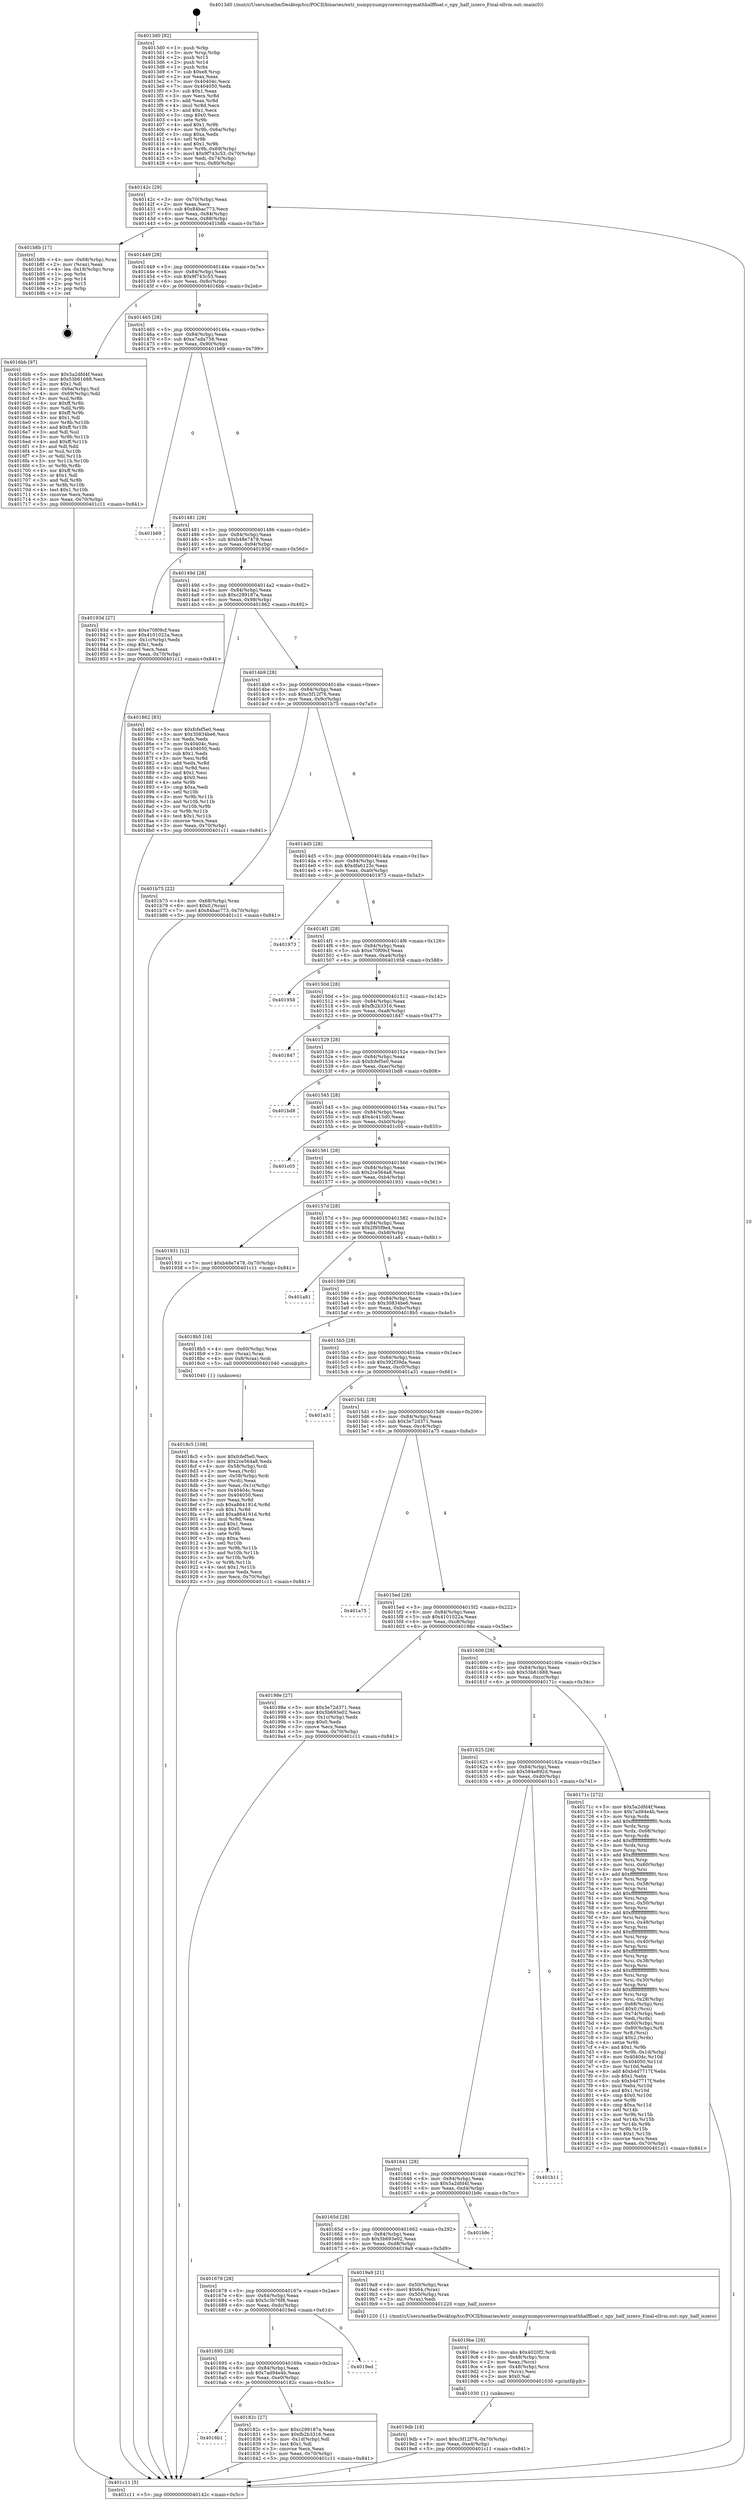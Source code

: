 digraph "0x4013d0" {
  label = "0x4013d0 (/mnt/c/Users/mathe/Desktop/tcc/POCII/binaries/extr_numpynumpycoresrcnpymathhalffloat.c_npy_half_iszero_Final-ollvm.out::main(0))"
  labelloc = "t"
  node[shape=record]

  Entry [label="",width=0.3,height=0.3,shape=circle,fillcolor=black,style=filled]
  "0x40142c" [label="{
     0x40142c [29]\l
     | [instrs]\l
     &nbsp;&nbsp;0x40142c \<+3\>: mov -0x70(%rbp),%eax\l
     &nbsp;&nbsp;0x40142f \<+2\>: mov %eax,%ecx\l
     &nbsp;&nbsp;0x401431 \<+6\>: sub $0x84bac773,%ecx\l
     &nbsp;&nbsp;0x401437 \<+6\>: mov %eax,-0x84(%rbp)\l
     &nbsp;&nbsp;0x40143d \<+6\>: mov %ecx,-0x88(%rbp)\l
     &nbsp;&nbsp;0x401443 \<+6\>: je 0000000000401b8b \<main+0x7bb\>\l
  }"]
  "0x401b8b" [label="{
     0x401b8b [17]\l
     | [instrs]\l
     &nbsp;&nbsp;0x401b8b \<+4\>: mov -0x68(%rbp),%rax\l
     &nbsp;&nbsp;0x401b8f \<+2\>: mov (%rax),%eax\l
     &nbsp;&nbsp;0x401b91 \<+4\>: lea -0x18(%rbp),%rsp\l
     &nbsp;&nbsp;0x401b95 \<+1\>: pop %rbx\l
     &nbsp;&nbsp;0x401b96 \<+2\>: pop %r14\l
     &nbsp;&nbsp;0x401b98 \<+2\>: pop %r15\l
     &nbsp;&nbsp;0x401b9a \<+1\>: pop %rbp\l
     &nbsp;&nbsp;0x401b9b \<+1\>: ret\l
  }"]
  "0x401449" [label="{
     0x401449 [28]\l
     | [instrs]\l
     &nbsp;&nbsp;0x401449 \<+5\>: jmp 000000000040144e \<main+0x7e\>\l
     &nbsp;&nbsp;0x40144e \<+6\>: mov -0x84(%rbp),%eax\l
     &nbsp;&nbsp;0x401454 \<+5\>: sub $0x9f743c53,%eax\l
     &nbsp;&nbsp;0x401459 \<+6\>: mov %eax,-0x8c(%rbp)\l
     &nbsp;&nbsp;0x40145f \<+6\>: je 00000000004016bb \<main+0x2eb\>\l
  }"]
  Exit [label="",width=0.3,height=0.3,shape=circle,fillcolor=black,style=filled,peripheries=2]
  "0x4016bb" [label="{
     0x4016bb [97]\l
     | [instrs]\l
     &nbsp;&nbsp;0x4016bb \<+5\>: mov $0x5a2dfd4f,%eax\l
     &nbsp;&nbsp;0x4016c0 \<+5\>: mov $0x53b61688,%ecx\l
     &nbsp;&nbsp;0x4016c5 \<+2\>: mov $0x1,%dl\l
     &nbsp;&nbsp;0x4016c7 \<+4\>: mov -0x6a(%rbp),%sil\l
     &nbsp;&nbsp;0x4016cb \<+4\>: mov -0x69(%rbp),%dil\l
     &nbsp;&nbsp;0x4016cf \<+3\>: mov %sil,%r8b\l
     &nbsp;&nbsp;0x4016d2 \<+4\>: xor $0xff,%r8b\l
     &nbsp;&nbsp;0x4016d6 \<+3\>: mov %dil,%r9b\l
     &nbsp;&nbsp;0x4016d9 \<+4\>: xor $0xff,%r9b\l
     &nbsp;&nbsp;0x4016dd \<+3\>: xor $0x1,%dl\l
     &nbsp;&nbsp;0x4016e0 \<+3\>: mov %r8b,%r10b\l
     &nbsp;&nbsp;0x4016e3 \<+4\>: and $0xff,%r10b\l
     &nbsp;&nbsp;0x4016e7 \<+3\>: and %dl,%sil\l
     &nbsp;&nbsp;0x4016ea \<+3\>: mov %r9b,%r11b\l
     &nbsp;&nbsp;0x4016ed \<+4\>: and $0xff,%r11b\l
     &nbsp;&nbsp;0x4016f1 \<+3\>: and %dl,%dil\l
     &nbsp;&nbsp;0x4016f4 \<+3\>: or %sil,%r10b\l
     &nbsp;&nbsp;0x4016f7 \<+3\>: or %dil,%r11b\l
     &nbsp;&nbsp;0x4016fa \<+3\>: xor %r11b,%r10b\l
     &nbsp;&nbsp;0x4016fd \<+3\>: or %r9b,%r8b\l
     &nbsp;&nbsp;0x401700 \<+4\>: xor $0xff,%r8b\l
     &nbsp;&nbsp;0x401704 \<+3\>: or $0x1,%dl\l
     &nbsp;&nbsp;0x401707 \<+3\>: and %dl,%r8b\l
     &nbsp;&nbsp;0x40170a \<+3\>: or %r8b,%r10b\l
     &nbsp;&nbsp;0x40170d \<+4\>: test $0x1,%r10b\l
     &nbsp;&nbsp;0x401711 \<+3\>: cmovne %ecx,%eax\l
     &nbsp;&nbsp;0x401714 \<+3\>: mov %eax,-0x70(%rbp)\l
     &nbsp;&nbsp;0x401717 \<+5\>: jmp 0000000000401c11 \<main+0x841\>\l
  }"]
  "0x401465" [label="{
     0x401465 [28]\l
     | [instrs]\l
     &nbsp;&nbsp;0x401465 \<+5\>: jmp 000000000040146a \<main+0x9a\>\l
     &nbsp;&nbsp;0x40146a \<+6\>: mov -0x84(%rbp),%eax\l
     &nbsp;&nbsp;0x401470 \<+5\>: sub $0xa7ada738,%eax\l
     &nbsp;&nbsp;0x401475 \<+6\>: mov %eax,-0x90(%rbp)\l
     &nbsp;&nbsp;0x40147b \<+6\>: je 0000000000401b69 \<main+0x799\>\l
  }"]
  "0x401c11" [label="{
     0x401c11 [5]\l
     | [instrs]\l
     &nbsp;&nbsp;0x401c11 \<+5\>: jmp 000000000040142c \<main+0x5c\>\l
  }"]
  "0x4013d0" [label="{
     0x4013d0 [92]\l
     | [instrs]\l
     &nbsp;&nbsp;0x4013d0 \<+1\>: push %rbp\l
     &nbsp;&nbsp;0x4013d1 \<+3\>: mov %rsp,%rbp\l
     &nbsp;&nbsp;0x4013d4 \<+2\>: push %r15\l
     &nbsp;&nbsp;0x4013d6 \<+2\>: push %r14\l
     &nbsp;&nbsp;0x4013d8 \<+1\>: push %rbx\l
     &nbsp;&nbsp;0x4013d9 \<+7\>: sub $0xe8,%rsp\l
     &nbsp;&nbsp;0x4013e0 \<+2\>: xor %eax,%eax\l
     &nbsp;&nbsp;0x4013e2 \<+7\>: mov 0x40404c,%ecx\l
     &nbsp;&nbsp;0x4013e9 \<+7\>: mov 0x404050,%edx\l
     &nbsp;&nbsp;0x4013f0 \<+3\>: sub $0x1,%eax\l
     &nbsp;&nbsp;0x4013f3 \<+3\>: mov %ecx,%r8d\l
     &nbsp;&nbsp;0x4013f6 \<+3\>: add %eax,%r8d\l
     &nbsp;&nbsp;0x4013f9 \<+4\>: imul %r8d,%ecx\l
     &nbsp;&nbsp;0x4013fd \<+3\>: and $0x1,%ecx\l
     &nbsp;&nbsp;0x401400 \<+3\>: cmp $0x0,%ecx\l
     &nbsp;&nbsp;0x401403 \<+4\>: sete %r9b\l
     &nbsp;&nbsp;0x401407 \<+4\>: and $0x1,%r9b\l
     &nbsp;&nbsp;0x40140b \<+4\>: mov %r9b,-0x6a(%rbp)\l
     &nbsp;&nbsp;0x40140f \<+3\>: cmp $0xa,%edx\l
     &nbsp;&nbsp;0x401412 \<+4\>: setl %r9b\l
     &nbsp;&nbsp;0x401416 \<+4\>: and $0x1,%r9b\l
     &nbsp;&nbsp;0x40141a \<+4\>: mov %r9b,-0x69(%rbp)\l
     &nbsp;&nbsp;0x40141e \<+7\>: movl $0x9f743c53,-0x70(%rbp)\l
     &nbsp;&nbsp;0x401425 \<+3\>: mov %edi,-0x74(%rbp)\l
     &nbsp;&nbsp;0x401428 \<+4\>: mov %rsi,-0x80(%rbp)\l
  }"]
  "0x4019db" [label="{
     0x4019db [18]\l
     | [instrs]\l
     &nbsp;&nbsp;0x4019db \<+7\>: movl $0xc5f12f76,-0x70(%rbp)\l
     &nbsp;&nbsp;0x4019e2 \<+6\>: mov %eax,-0xe4(%rbp)\l
     &nbsp;&nbsp;0x4019e8 \<+5\>: jmp 0000000000401c11 \<main+0x841\>\l
  }"]
  "0x401b69" [label="{
     0x401b69\l
  }", style=dashed]
  "0x401481" [label="{
     0x401481 [28]\l
     | [instrs]\l
     &nbsp;&nbsp;0x401481 \<+5\>: jmp 0000000000401486 \<main+0xb6\>\l
     &nbsp;&nbsp;0x401486 \<+6\>: mov -0x84(%rbp),%eax\l
     &nbsp;&nbsp;0x40148c \<+5\>: sub $0xb48e7478,%eax\l
     &nbsp;&nbsp;0x401491 \<+6\>: mov %eax,-0x94(%rbp)\l
     &nbsp;&nbsp;0x401497 \<+6\>: je 000000000040193d \<main+0x56d\>\l
  }"]
  "0x4019be" [label="{
     0x4019be [29]\l
     | [instrs]\l
     &nbsp;&nbsp;0x4019be \<+10\>: movabs $0x4020f2,%rdi\l
     &nbsp;&nbsp;0x4019c8 \<+4\>: mov -0x48(%rbp),%rcx\l
     &nbsp;&nbsp;0x4019cc \<+2\>: mov %eax,(%rcx)\l
     &nbsp;&nbsp;0x4019ce \<+4\>: mov -0x48(%rbp),%rcx\l
     &nbsp;&nbsp;0x4019d2 \<+2\>: mov (%rcx),%esi\l
     &nbsp;&nbsp;0x4019d4 \<+2\>: mov $0x0,%al\l
     &nbsp;&nbsp;0x4019d6 \<+5\>: call 0000000000401030 \<printf@plt\>\l
     | [calls]\l
     &nbsp;&nbsp;0x401030 \{1\} (unknown)\l
  }"]
  "0x40193d" [label="{
     0x40193d [27]\l
     | [instrs]\l
     &nbsp;&nbsp;0x40193d \<+5\>: mov $0xe70f09cf,%eax\l
     &nbsp;&nbsp;0x401942 \<+5\>: mov $0x4101022a,%ecx\l
     &nbsp;&nbsp;0x401947 \<+3\>: mov -0x1c(%rbp),%edx\l
     &nbsp;&nbsp;0x40194a \<+3\>: cmp $0x1,%edx\l
     &nbsp;&nbsp;0x40194d \<+3\>: cmovl %ecx,%eax\l
     &nbsp;&nbsp;0x401950 \<+3\>: mov %eax,-0x70(%rbp)\l
     &nbsp;&nbsp;0x401953 \<+5\>: jmp 0000000000401c11 \<main+0x841\>\l
  }"]
  "0x40149d" [label="{
     0x40149d [28]\l
     | [instrs]\l
     &nbsp;&nbsp;0x40149d \<+5\>: jmp 00000000004014a2 \<main+0xd2\>\l
     &nbsp;&nbsp;0x4014a2 \<+6\>: mov -0x84(%rbp),%eax\l
     &nbsp;&nbsp;0x4014a8 \<+5\>: sub $0xc299187a,%eax\l
     &nbsp;&nbsp;0x4014ad \<+6\>: mov %eax,-0x98(%rbp)\l
     &nbsp;&nbsp;0x4014b3 \<+6\>: je 0000000000401862 \<main+0x492\>\l
  }"]
  "0x4018c5" [label="{
     0x4018c5 [108]\l
     | [instrs]\l
     &nbsp;&nbsp;0x4018c5 \<+5\>: mov $0xfcfef5e0,%ecx\l
     &nbsp;&nbsp;0x4018ca \<+5\>: mov $0x2ce564a8,%edx\l
     &nbsp;&nbsp;0x4018cf \<+4\>: mov -0x58(%rbp),%rdi\l
     &nbsp;&nbsp;0x4018d3 \<+2\>: mov %eax,(%rdi)\l
     &nbsp;&nbsp;0x4018d5 \<+4\>: mov -0x58(%rbp),%rdi\l
     &nbsp;&nbsp;0x4018d9 \<+2\>: mov (%rdi),%eax\l
     &nbsp;&nbsp;0x4018db \<+3\>: mov %eax,-0x1c(%rbp)\l
     &nbsp;&nbsp;0x4018de \<+7\>: mov 0x40404c,%eax\l
     &nbsp;&nbsp;0x4018e5 \<+7\>: mov 0x404050,%esi\l
     &nbsp;&nbsp;0x4018ec \<+3\>: mov %eax,%r8d\l
     &nbsp;&nbsp;0x4018ef \<+7\>: sub $0xa864191d,%r8d\l
     &nbsp;&nbsp;0x4018f6 \<+4\>: sub $0x1,%r8d\l
     &nbsp;&nbsp;0x4018fa \<+7\>: add $0xa864191d,%r8d\l
     &nbsp;&nbsp;0x401901 \<+4\>: imul %r8d,%eax\l
     &nbsp;&nbsp;0x401905 \<+3\>: and $0x1,%eax\l
     &nbsp;&nbsp;0x401908 \<+3\>: cmp $0x0,%eax\l
     &nbsp;&nbsp;0x40190b \<+4\>: sete %r9b\l
     &nbsp;&nbsp;0x40190f \<+3\>: cmp $0xa,%esi\l
     &nbsp;&nbsp;0x401912 \<+4\>: setl %r10b\l
     &nbsp;&nbsp;0x401916 \<+3\>: mov %r9b,%r11b\l
     &nbsp;&nbsp;0x401919 \<+3\>: and %r10b,%r11b\l
     &nbsp;&nbsp;0x40191c \<+3\>: xor %r10b,%r9b\l
     &nbsp;&nbsp;0x40191f \<+3\>: or %r9b,%r11b\l
     &nbsp;&nbsp;0x401922 \<+4\>: test $0x1,%r11b\l
     &nbsp;&nbsp;0x401926 \<+3\>: cmovne %edx,%ecx\l
     &nbsp;&nbsp;0x401929 \<+3\>: mov %ecx,-0x70(%rbp)\l
     &nbsp;&nbsp;0x40192c \<+5\>: jmp 0000000000401c11 \<main+0x841\>\l
  }"]
  "0x401862" [label="{
     0x401862 [83]\l
     | [instrs]\l
     &nbsp;&nbsp;0x401862 \<+5\>: mov $0xfcfef5e0,%eax\l
     &nbsp;&nbsp;0x401867 \<+5\>: mov $0x30834be6,%ecx\l
     &nbsp;&nbsp;0x40186c \<+2\>: xor %edx,%edx\l
     &nbsp;&nbsp;0x40186e \<+7\>: mov 0x40404c,%esi\l
     &nbsp;&nbsp;0x401875 \<+7\>: mov 0x404050,%edi\l
     &nbsp;&nbsp;0x40187c \<+3\>: sub $0x1,%edx\l
     &nbsp;&nbsp;0x40187f \<+3\>: mov %esi,%r8d\l
     &nbsp;&nbsp;0x401882 \<+3\>: add %edx,%r8d\l
     &nbsp;&nbsp;0x401885 \<+4\>: imul %r8d,%esi\l
     &nbsp;&nbsp;0x401889 \<+3\>: and $0x1,%esi\l
     &nbsp;&nbsp;0x40188c \<+3\>: cmp $0x0,%esi\l
     &nbsp;&nbsp;0x40188f \<+4\>: sete %r9b\l
     &nbsp;&nbsp;0x401893 \<+3\>: cmp $0xa,%edi\l
     &nbsp;&nbsp;0x401896 \<+4\>: setl %r10b\l
     &nbsp;&nbsp;0x40189a \<+3\>: mov %r9b,%r11b\l
     &nbsp;&nbsp;0x40189d \<+3\>: and %r10b,%r11b\l
     &nbsp;&nbsp;0x4018a0 \<+3\>: xor %r10b,%r9b\l
     &nbsp;&nbsp;0x4018a3 \<+3\>: or %r9b,%r11b\l
     &nbsp;&nbsp;0x4018a6 \<+4\>: test $0x1,%r11b\l
     &nbsp;&nbsp;0x4018aa \<+3\>: cmovne %ecx,%eax\l
     &nbsp;&nbsp;0x4018ad \<+3\>: mov %eax,-0x70(%rbp)\l
     &nbsp;&nbsp;0x4018b0 \<+5\>: jmp 0000000000401c11 \<main+0x841\>\l
  }"]
  "0x4014b9" [label="{
     0x4014b9 [28]\l
     | [instrs]\l
     &nbsp;&nbsp;0x4014b9 \<+5\>: jmp 00000000004014be \<main+0xee\>\l
     &nbsp;&nbsp;0x4014be \<+6\>: mov -0x84(%rbp),%eax\l
     &nbsp;&nbsp;0x4014c4 \<+5\>: sub $0xc5f12f76,%eax\l
     &nbsp;&nbsp;0x4014c9 \<+6\>: mov %eax,-0x9c(%rbp)\l
     &nbsp;&nbsp;0x4014cf \<+6\>: je 0000000000401b75 \<main+0x7a5\>\l
  }"]
  "0x4016b1" [label="{
     0x4016b1\l
  }", style=dashed]
  "0x401b75" [label="{
     0x401b75 [22]\l
     | [instrs]\l
     &nbsp;&nbsp;0x401b75 \<+4\>: mov -0x68(%rbp),%rax\l
     &nbsp;&nbsp;0x401b79 \<+6\>: movl $0x0,(%rax)\l
     &nbsp;&nbsp;0x401b7f \<+7\>: movl $0x84bac773,-0x70(%rbp)\l
     &nbsp;&nbsp;0x401b86 \<+5\>: jmp 0000000000401c11 \<main+0x841\>\l
  }"]
  "0x4014d5" [label="{
     0x4014d5 [28]\l
     | [instrs]\l
     &nbsp;&nbsp;0x4014d5 \<+5\>: jmp 00000000004014da \<main+0x10a\>\l
     &nbsp;&nbsp;0x4014da \<+6\>: mov -0x84(%rbp),%eax\l
     &nbsp;&nbsp;0x4014e0 \<+5\>: sub $0xdfa6123c,%eax\l
     &nbsp;&nbsp;0x4014e5 \<+6\>: mov %eax,-0xa0(%rbp)\l
     &nbsp;&nbsp;0x4014eb \<+6\>: je 0000000000401973 \<main+0x5a3\>\l
  }"]
  "0x40182c" [label="{
     0x40182c [27]\l
     | [instrs]\l
     &nbsp;&nbsp;0x40182c \<+5\>: mov $0xc299187a,%eax\l
     &nbsp;&nbsp;0x401831 \<+5\>: mov $0xfb2b3316,%ecx\l
     &nbsp;&nbsp;0x401836 \<+3\>: mov -0x1d(%rbp),%dl\l
     &nbsp;&nbsp;0x401839 \<+3\>: test $0x1,%dl\l
     &nbsp;&nbsp;0x40183c \<+3\>: cmovne %ecx,%eax\l
     &nbsp;&nbsp;0x40183f \<+3\>: mov %eax,-0x70(%rbp)\l
     &nbsp;&nbsp;0x401842 \<+5\>: jmp 0000000000401c11 \<main+0x841\>\l
  }"]
  "0x401973" [label="{
     0x401973\l
  }", style=dashed]
  "0x4014f1" [label="{
     0x4014f1 [28]\l
     | [instrs]\l
     &nbsp;&nbsp;0x4014f1 \<+5\>: jmp 00000000004014f6 \<main+0x126\>\l
     &nbsp;&nbsp;0x4014f6 \<+6\>: mov -0x84(%rbp),%eax\l
     &nbsp;&nbsp;0x4014fc \<+5\>: sub $0xe70f09cf,%eax\l
     &nbsp;&nbsp;0x401501 \<+6\>: mov %eax,-0xa4(%rbp)\l
     &nbsp;&nbsp;0x401507 \<+6\>: je 0000000000401958 \<main+0x588\>\l
  }"]
  "0x401695" [label="{
     0x401695 [28]\l
     | [instrs]\l
     &nbsp;&nbsp;0x401695 \<+5\>: jmp 000000000040169a \<main+0x2ca\>\l
     &nbsp;&nbsp;0x40169a \<+6\>: mov -0x84(%rbp),%eax\l
     &nbsp;&nbsp;0x4016a0 \<+5\>: sub $0x7ad94e4b,%eax\l
     &nbsp;&nbsp;0x4016a5 \<+6\>: mov %eax,-0xe0(%rbp)\l
     &nbsp;&nbsp;0x4016ab \<+6\>: je 000000000040182c \<main+0x45c\>\l
  }"]
  "0x401958" [label="{
     0x401958\l
  }", style=dashed]
  "0x40150d" [label="{
     0x40150d [28]\l
     | [instrs]\l
     &nbsp;&nbsp;0x40150d \<+5\>: jmp 0000000000401512 \<main+0x142\>\l
     &nbsp;&nbsp;0x401512 \<+6\>: mov -0x84(%rbp),%eax\l
     &nbsp;&nbsp;0x401518 \<+5\>: sub $0xfb2b3316,%eax\l
     &nbsp;&nbsp;0x40151d \<+6\>: mov %eax,-0xa8(%rbp)\l
     &nbsp;&nbsp;0x401523 \<+6\>: je 0000000000401847 \<main+0x477\>\l
  }"]
  "0x4019ed" [label="{
     0x4019ed\l
  }", style=dashed]
  "0x401847" [label="{
     0x401847\l
  }", style=dashed]
  "0x401529" [label="{
     0x401529 [28]\l
     | [instrs]\l
     &nbsp;&nbsp;0x401529 \<+5\>: jmp 000000000040152e \<main+0x15e\>\l
     &nbsp;&nbsp;0x40152e \<+6\>: mov -0x84(%rbp),%eax\l
     &nbsp;&nbsp;0x401534 \<+5\>: sub $0xfcfef5e0,%eax\l
     &nbsp;&nbsp;0x401539 \<+6\>: mov %eax,-0xac(%rbp)\l
     &nbsp;&nbsp;0x40153f \<+6\>: je 0000000000401bd8 \<main+0x808\>\l
  }"]
  "0x401679" [label="{
     0x401679 [28]\l
     | [instrs]\l
     &nbsp;&nbsp;0x401679 \<+5\>: jmp 000000000040167e \<main+0x2ae\>\l
     &nbsp;&nbsp;0x40167e \<+6\>: mov -0x84(%rbp),%eax\l
     &nbsp;&nbsp;0x401684 \<+5\>: sub $0x5c3b76f8,%eax\l
     &nbsp;&nbsp;0x401689 \<+6\>: mov %eax,-0xdc(%rbp)\l
     &nbsp;&nbsp;0x40168f \<+6\>: je 00000000004019ed \<main+0x61d\>\l
  }"]
  "0x401bd8" [label="{
     0x401bd8\l
  }", style=dashed]
  "0x401545" [label="{
     0x401545 [28]\l
     | [instrs]\l
     &nbsp;&nbsp;0x401545 \<+5\>: jmp 000000000040154a \<main+0x17a\>\l
     &nbsp;&nbsp;0x40154a \<+6\>: mov -0x84(%rbp),%eax\l
     &nbsp;&nbsp;0x401550 \<+5\>: sub $0x4c415d0,%eax\l
     &nbsp;&nbsp;0x401555 \<+6\>: mov %eax,-0xb0(%rbp)\l
     &nbsp;&nbsp;0x40155b \<+6\>: je 0000000000401c05 \<main+0x835\>\l
  }"]
  "0x4019a9" [label="{
     0x4019a9 [21]\l
     | [instrs]\l
     &nbsp;&nbsp;0x4019a9 \<+4\>: mov -0x50(%rbp),%rax\l
     &nbsp;&nbsp;0x4019ad \<+6\>: movl $0x64,(%rax)\l
     &nbsp;&nbsp;0x4019b3 \<+4\>: mov -0x50(%rbp),%rax\l
     &nbsp;&nbsp;0x4019b7 \<+2\>: mov (%rax),%edi\l
     &nbsp;&nbsp;0x4019b9 \<+5\>: call 0000000000401220 \<npy_half_iszero\>\l
     | [calls]\l
     &nbsp;&nbsp;0x401220 \{1\} (/mnt/c/Users/mathe/Desktop/tcc/POCII/binaries/extr_numpynumpycoresrcnpymathhalffloat.c_npy_half_iszero_Final-ollvm.out::npy_half_iszero)\l
  }"]
  "0x401c05" [label="{
     0x401c05\l
  }", style=dashed]
  "0x401561" [label="{
     0x401561 [28]\l
     | [instrs]\l
     &nbsp;&nbsp;0x401561 \<+5\>: jmp 0000000000401566 \<main+0x196\>\l
     &nbsp;&nbsp;0x401566 \<+6\>: mov -0x84(%rbp),%eax\l
     &nbsp;&nbsp;0x40156c \<+5\>: sub $0x2ce564a8,%eax\l
     &nbsp;&nbsp;0x401571 \<+6\>: mov %eax,-0xb4(%rbp)\l
     &nbsp;&nbsp;0x401577 \<+6\>: je 0000000000401931 \<main+0x561\>\l
  }"]
  "0x40165d" [label="{
     0x40165d [28]\l
     | [instrs]\l
     &nbsp;&nbsp;0x40165d \<+5\>: jmp 0000000000401662 \<main+0x292\>\l
     &nbsp;&nbsp;0x401662 \<+6\>: mov -0x84(%rbp),%eax\l
     &nbsp;&nbsp;0x401668 \<+5\>: sub $0x5b693e02,%eax\l
     &nbsp;&nbsp;0x40166d \<+6\>: mov %eax,-0xd8(%rbp)\l
     &nbsp;&nbsp;0x401673 \<+6\>: je 00000000004019a9 \<main+0x5d9\>\l
  }"]
  "0x401931" [label="{
     0x401931 [12]\l
     | [instrs]\l
     &nbsp;&nbsp;0x401931 \<+7\>: movl $0xb48e7478,-0x70(%rbp)\l
     &nbsp;&nbsp;0x401938 \<+5\>: jmp 0000000000401c11 \<main+0x841\>\l
  }"]
  "0x40157d" [label="{
     0x40157d [28]\l
     | [instrs]\l
     &nbsp;&nbsp;0x40157d \<+5\>: jmp 0000000000401582 \<main+0x1b2\>\l
     &nbsp;&nbsp;0x401582 \<+6\>: mov -0x84(%rbp),%eax\l
     &nbsp;&nbsp;0x401588 \<+5\>: sub $0x2f95f9e4,%eax\l
     &nbsp;&nbsp;0x40158d \<+6\>: mov %eax,-0xb8(%rbp)\l
     &nbsp;&nbsp;0x401593 \<+6\>: je 0000000000401a81 \<main+0x6b1\>\l
  }"]
  "0x401b9c" [label="{
     0x401b9c\l
  }", style=dashed]
  "0x401a81" [label="{
     0x401a81\l
  }", style=dashed]
  "0x401599" [label="{
     0x401599 [28]\l
     | [instrs]\l
     &nbsp;&nbsp;0x401599 \<+5\>: jmp 000000000040159e \<main+0x1ce\>\l
     &nbsp;&nbsp;0x40159e \<+6\>: mov -0x84(%rbp),%eax\l
     &nbsp;&nbsp;0x4015a4 \<+5\>: sub $0x30834be6,%eax\l
     &nbsp;&nbsp;0x4015a9 \<+6\>: mov %eax,-0xbc(%rbp)\l
     &nbsp;&nbsp;0x4015af \<+6\>: je 00000000004018b5 \<main+0x4e5\>\l
  }"]
  "0x401641" [label="{
     0x401641 [28]\l
     | [instrs]\l
     &nbsp;&nbsp;0x401641 \<+5\>: jmp 0000000000401646 \<main+0x276\>\l
     &nbsp;&nbsp;0x401646 \<+6\>: mov -0x84(%rbp),%eax\l
     &nbsp;&nbsp;0x40164c \<+5\>: sub $0x5a2dfd4f,%eax\l
     &nbsp;&nbsp;0x401651 \<+6\>: mov %eax,-0xd4(%rbp)\l
     &nbsp;&nbsp;0x401657 \<+6\>: je 0000000000401b9c \<main+0x7cc\>\l
  }"]
  "0x4018b5" [label="{
     0x4018b5 [16]\l
     | [instrs]\l
     &nbsp;&nbsp;0x4018b5 \<+4\>: mov -0x60(%rbp),%rax\l
     &nbsp;&nbsp;0x4018b9 \<+3\>: mov (%rax),%rax\l
     &nbsp;&nbsp;0x4018bc \<+4\>: mov 0x8(%rax),%rdi\l
     &nbsp;&nbsp;0x4018c0 \<+5\>: call 0000000000401040 \<atoi@plt\>\l
     | [calls]\l
     &nbsp;&nbsp;0x401040 \{1\} (unknown)\l
  }"]
  "0x4015b5" [label="{
     0x4015b5 [28]\l
     | [instrs]\l
     &nbsp;&nbsp;0x4015b5 \<+5\>: jmp 00000000004015ba \<main+0x1ea\>\l
     &nbsp;&nbsp;0x4015ba \<+6\>: mov -0x84(%rbp),%eax\l
     &nbsp;&nbsp;0x4015c0 \<+5\>: sub $0x392f39da,%eax\l
     &nbsp;&nbsp;0x4015c5 \<+6\>: mov %eax,-0xc0(%rbp)\l
     &nbsp;&nbsp;0x4015cb \<+6\>: je 0000000000401a31 \<main+0x661\>\l
  }"]
  "0x401b11" [label="{
     0x401b11\l
  }", style=dashed]
  "0x401a31" [label="{
     0x401a31\l
  }", style=dashed]
  "0x4015d1" [label="{
     0x4015d1 [28]\l
     | [instrs]\l
     &nbsp;&nbsp;0x4015d1 \<+5\>: jmp 00000000004015d6 \<main+0x206\>\l
     &nbsp;&nbsp;0x4015d6 \<+6\>: mov -0x84(%rbp),%eax\l
     &nbsp;&nbsp;0x4015dc \<+5\>: sub $0x3e72d371,%eax\l
     &nbsp;&nbsp;0x4015e1 \<+6\>: mov %eax,-0xc4(%rbp)\l
     &nbsp;&nbsp;0x4015e7 \<+6\>: je 0000000000401a75 \<main+0x6a5\>\l
  }"]
  "0x401625" [label="{
     0x401625 [28]\l
     | [instrs]\l
     &nbsp;&nbsp;0x401625 \<+5\>: jmp 000000000040162a \<main+0x25a\>\l
     &nbsp;&nbsp;0x40162a \<+6\>: mov -0x84(%rbp),%eax\l
     &nbsp;&nbsp;0x401630 \<+5\>: sub $0x584e892d,%eax\l
     &nbsp;&nbsp;0x401635 \<+6\>: mov %eax,-0xd0(%rbp)\l
     &nbsp;&nbsp;0x40163b \<+6\>: je 0000000000401b11 \<main+0x741\>\l
  }"]
  "0x401a75" [label="{
     0x401a75\l
  }", style=dashed]
  "0x4015ed" [label="{
     0x4015ed [28]\l
     | [instrs]\l
     &nbsp;&nbsp;0x4015ed \<+5\>: jmp 00000000004015f2 \<main+0x222\>\l
     &nbsp;&nbsp;0x4015f2 \<+6\>: mov -0x84(%rbp),%eax\l
     &nbsp;&nbsp;0x4015f8 \<+5\>: sub $0x4101022a,%eax\l
     &nbsp;&nbsp;0x4015fd \<+6\>: mov %eax,-0xc8(%rbp)\l
     &nbsp;&nbsp;0x401603 \<+6\>: je 000000000040198e \<main+0x5be\>\l
  }"]
  "0x40171c" [label="{
     0x40171c [272]\l
     | [instrs]\l
     &nbsp;&nbsp;0x40171c \<+5\>: mov $0x5a2dfd4f,%eax\l
     &nbsp;&nbsp;0x401721 \<+5\>: mov $0x7ad94e4b,%ecx\l
     &nbsp;&nbsp;0x401726 \<+3\>: mov %rsp,%rdx\l
     &nbsp;&nbsp;0x401729 \<+4\>: add $0xfffffffffffffff0,%rdx\l
     &nbsp;&nbsp;0x40172d \<+3\>: mov %rdx,%rsp\l
     &nbsp;&nbsp;0x401730 \<+4\>: mov %rdx,-0x68(%rbp)\l
     &nbsp;&nbsp;0x401734 \<+3\>: mov %rsp,%rdx\l
     &nbsp;&nbsp;0x401737 \<+4\>: add $0xfffffffffffffff0,%rdx\l
     &nbsp;&nbsp;0x40173b \<+3\>: mov %rdx,%rsp\l
     &nbsp;&nbsp;0x40173e \<+3\>: mov %rsp,%rsi\l
     &nbsp;&nbsp;0x401741 \<+4\>: add $0xfffffffffffffff0,%rsi\l
     &nbsp;&nbsp;0x401745 \<+3\>: mov %rsi,%rsp\l
     &nbsp;&nbsp;0x401748 \<+4\>: mov %rsi,-0x60(%rbp)\l
     &nbsp;&nbsp;0x40174c \<+3\>: mov %rsp,%rsi\l
     &nbsp;&nbsp;0x40174f \<+4\>: add $0xfffffffffffffff0,%rsi\l
     &nbsp;&nbsp;0x401753 \<+3\>: mov %rsi,%rsp\l
     &nbsp;&nbsp;0x401756 \<+4\>: mov %rsi,-0x58(%rbp)\l
     &nbsp;&nbsp;0x40175a \<+3\>: mov %rsp,%rsi\l
     &nbsp;&nbsp;0x40175d \<+4\>: add $0xfffffffffffffff0,%rsi\l
     &nbsp;&nbsp;0x401761 \<+3\>: mov %rsi,%rsp\l
     &nbsp;&nbsp;0x401764 \<+4\>: mov %rsi,-0x50(%rbp)\l
     &nbsp;&nbsp;0x401768 \<+3\>: mov %rsp,%rsi\l
     &nbsp;&nbsp;0x40176b \<+4\>: add $0xfffffffffffffff0,%rsi\l
     &nbsp;&nbsp;0x40176f \<+3\>: mov %rsi,%rsp\l
     &nbsp;&nbsp;0x401772 \<+4\>: mov %rsi,-0x48(%rbp)\l
     &nbsp;&nbsp;0x401776 \<+3\>: mov %rsp,%rsi\l
     &nbsp;&nbsp;0x401779 \<+4\>: add $0xfffffffffffffff0,%rsi\l
     &nbsp;&nbsp;0x40177d \<+3\>: mov %rsi,%rsp\l
     &nbsp;&nbsp;0x401780 \<+4\>: mov %rsi,-0x40(%rbp)\l
     &nbsp;&nbsp;0x401784 \<+3\>: mov %rsp,%rsi\l
     &nbsp;&nbsp;0x401787 \<+4\>: add $0xfffffffffffffff0,%rsi\l
     &nbsp;&nbsp;0x40178b \<+3\>: mov %rsi,%rsp\l
     &nbsp;&nbsp;0x40178e \<+4\>: mov %rsi,-0x38(%rbp)\l
     &nbsp;&nbsp;0x401792 \<+3\>: mov %rsp,%rsi\l
     &nbsp;&nbsp;0x401795 \<+4\>: add $0xfffffffffffffff0,%rsi\l
     &nbsp;&nbsp;0x401799 \<+3\>: mov %rsi,%rsp\l
     &nbsp;&nbsp;0x40179c \<+4\>: mov %rsi,-0x30(%rbp)\l
     &nbsp;&nbsp;0x4017a0 \<+3\>: mov %rsp,%rsi\l
     &nbsp;&nbsp;0x4017a3 \<+4\>: add $0xfffffffffffffff0,%rsi\l
     &nbsp;&nbsp;0x4017a7 \<+3\>: mov %rsi,%rsp\l
     &nbsp;&nbsp;0x4017aa \<+4\>: mov %rsi,-0x28(%rbp)\l
     &nbsp;&nbsp;0x4017ae \<+4\>: mov -0x68(%rbp),%rsi\l
     &nbsp;&nbsp;0x4017b2 \<+6\>: movl $0x0,(%rsi)\l
     &nbsp;&nbsp;0x4017b8 \<+3\>: mov -0x74(%rbp),%edi\l
     &nbsp;&nbsp;0x4017bb \<+2\>: mov %edi,(%rdx)\l
     &nbsp;&nbsp;0x4017bd \<+4\>: mov -0x60(%rbp),%rsi\l
     &nbsp;&nbsp;0x4017c1 \<+4\>: mov -0x80(%rbp),%r8\l
     &nbsp;&nbsp;0x4017c5 \<+3\>: mov %r8,(%rsi)\l
     &nbsp;&nbsp;0x4017c8 \<+3\>: cmpl $0x2,(%rdx)\l
     &nbsp;&nbsp;0x4017cb \<+4\>: setne %r9b\l
     &nbsp;&nbsp;0x4017cf \<+4\>: and $0x1,%r9b\l
     &nbsp;&nbsp;0x4017d3 \<+4\>: mov %r9b,-0x1d(%rbp)\l
     &nbsp;&nbsp;0x4017d7 \<+8\>: mov 0x40404c,%r10d\l
     &nbsp;&nbsp;0x4017df \<+8\>: mov 0x404050,%r11d\l
     &nbsp;&nbsp;0x4017e7 \<+3\>: mov %r10d,%ebx\l
     &nbsp;&nbsp;0x4017ea \<+6\>: add $0xb4d7717f,%ebx\l
     &nbsp;&nbsp;0x4017f0 \<+3\>: sub $0x1,%ebx\l
     &nbsp;&nbsp;0x4017f3 \<+6\>: sub $0xb4d7717f,%ebx\l
     &nbsp;&nbsp;0x4017f9 \<+4\>: imul %ebx,%r10d\l
     &nbsp;&nbsp;0x4017fd \<+4\>: and $0x1,%r10d\l
     &nbsp;&nbsp;0x401801 \<+4\>: cmp $0x0,%r10d\l
     &nbsp;&nbsp;0x401805 \<+4\>: sete %r9b\l
     &nbsp;&nbsp;0x401809 \<+4\>: cmp $0xa,%r11d\l
     &nbsp;&nbsp;0x40180d \<+4\>: setl %r14b\l
     &nbsp;&nbsp;0x401811 \<+3\>: mov %r9b,%r15b\l
     &nbsp;&nbsp;0x401814 \<+3\>: and %r14b,%r15b\l
     &nbsp;&nbsp;0x401817 \<+3\>: xor %r14b,%r9b\l
     &nbsp;&nbsp;0x40181a \<+3\>: or %r9b,%r15b\l
     &nbsp;&nbsp;0x40181d \<+4\>: test $0x1,%r15b\l
     &nbsp;&nbsp;0x401821 \<+3\>: cmovne %ecx,%eax\l
     &nbsp;&nbsp;0x401824 \<+3\>: mov %eax,-0x70(%rbp)\l
     &nbsp;&nbsp;0x401827 \<+5\>: jmp 0000000000401c11 \<main+0x841\>\l
  }"]
  "0x40198e" [label="{
     0x40198e [27]\l
     | [instrs]\l
     &nbsp;&nbsp;0x40198e \<+5\>: mov $0x3e72d371,%eax\l
     &nbsp;&nbsp;0x401993 \<+5\>: mov $0x5b693e02,%ecx\l
     &nbsp;&nbsp;0x401998 \<+3\>: mov -0x1c(%rbp),%edx\l
     &nbsp;&nbsp;0x40199b \<+3\>: cmp $0x0,%edx\l
     &nbsp;&nbsp;0x40199e \<+3\>: cmove %ecx,%eax\l
     &nbsp;&nbsp;0x4019a1 \<+3\>: mov %eax,-0x70(%rbp)\l
     &nbsp;&nbsp;0x4019a4 \<+5\>: jmp 0000000000401c11 \<main+0x841\>\l
  }"]
  "0x401609" [label="{
     0x401609 [28]\l
     | [instrs]\l
     &nbsp;&nbsp;0x401609 \<+5\>: jmp 000000000040160e \<main+0x23e\>\l
     &nbsp;&nbsp;0x40160e \<+6\>: mov -0x84(%rbp),%eax\l
     &nbsp;&nbsp;0x401614 \<+5\>: sub $0x53b61688,%eax\l
     &nbsp;&nbsp;0x401619 \<+6\>: mov %eax,-0xcc(%rbp)\l
     &nbsp;&nbsp;0x40161f \<+6\>: je 000000000040171c \<main+0x34c\>\l
  }"]
  Entry -> "0x4013d0" [label=" 1"]
  "0x40142c" -> "0x401b8b" [label=" 1"]
  "0x40142c" -> "0x401449" [label=" 10"]
  "0x401b8b" -> Exit [label=" 1"]
  "0x401449" -> "0x4016bb" [label=" 1"]
  "0x401449" -> "0x401465" [label=" 9"]
  "0x4016bb" -> "0x401c11" [label=" 1"]
  "0x4013d0" -> "0x40142c" [label=" 1"]
  "0x401c11" -> "0x40142c" [label=" 10"]
  "0x401b75" -> "0x401c11" [label=" 1"]
  "0x401465" -> "0x401b69" [label=" 0"]
  "0x401465" -> "0x401481" [label=" 9"]
  "0x4019db" -> "0x401c11" [label=" 1"]
  "0x401481" -> "0x40193d" [label=" 1"]
  "0x401481" -> "0x40149d" [label=" 8"]
  "0x4019be" -> "0x4019db" [label=" 1"]
  "0x40149d" -> "0x401862" [label=" 1"]
  "0x40149d" -> "0x4014b9" [label=" 7"]
  "0x4019a9" -> "0x4019be" [label=" 1"]
  "0x4014b9" -> "0x401b75" [label=" 1"]
  "0x4014b9" -> "0x4014d5" [label=" 6"]
  "0x40198e" -> "0x401c11" [label=" 1"]
  "0x4014d5" -> "0x401973" [label=" 0"]
  "0x4014d5" -> "0x4014f1" [label=" 6"]
  "0x40193d" -> "0x401c11" [label=" 1"]
  "0x4014f1" -> "0x401958" [label=" 0"]
  "0x4014f1" -> "0x40150d" [label=" 6"]
  "0x4018c5" -> "0x401c11" [label=" 1"]
  "0x40150d" -> "0x401847" [label=" 0"]
  "0x40150d" -> "0x401529" [label=" 6"]
  "0x4018b5" -> "0x4018c5" [label=" 1"]
  "0x401529" -> "0x401bd8" [label=" 0"]
  "0x401529" -> "0x401545" [label=" 6"]
  "0x40182c" -> "0x401c11" [label=" 1"]
  "0x401545" -> "0x401c05" [label=" 0"]
  "0x401545" -> "0x401561" [label=" 6"]
  "0x401695" -> "0x4016b1" [label=" 0"]
  "0x401561" -> "0x401931" [label=" 1"]
  "0x401561" -> "0x40157d" [label=" 5"]
  "0x401931" -> "0x401c11" [label=" 1"]
  "0x40157d" -> "0x401a81" [label=" 0"]
  "0x40157d" -> "0x401599" [label=" 5"]
  "0x401679" -> "0x401695" [label=" 1"]
  "0x401599" -> "0x4018b5" [label=" 1"]
  "0x401599" -> "0x4015b5" [label=" 4"]
  "0x401862" -> "0x401c11" [label=" 1"]
  "0x4015b5" -> "0x401a31" [label=" 0"]
  "0x4015b5" -> "0x4015d1" [label=" 4"]
  "0x40165d" -> "0x401679" [label=" 1"]
  "0x4015d1" -> "0x401a75" [label=" 0"]
  "0x4015d1" -> "0x4015ed" [label=" 4"]
  "0x401641" -> "0x40165d" [label=" 2"]
  "0x4015ed" -> "0x40198e" [label=" 1"]
  "0x4015ed" -> "0x401609" [label=" 3"]
  "0x401641" -> "0x401b9c" [label=" 0"]
  "0x401609" -> "0x40171c" [label=" 1"]
  "0x401609" -> "0x401625" [label=" 2"]
  "0x401695" -> "0x40182c" [label=" 1"]
  "0x40171c" -> "0x401c11" [label=" 1"]
  "0x40165d" -> "0x4019a9" [label=" 1"]
  "0x401625" -> "0x401b11" [label=" 0"]
  "0x401625" -> "0x401641" [label=" 2"]
  "0x401679" -> "0x4019ed" [label=" 0"]
}
